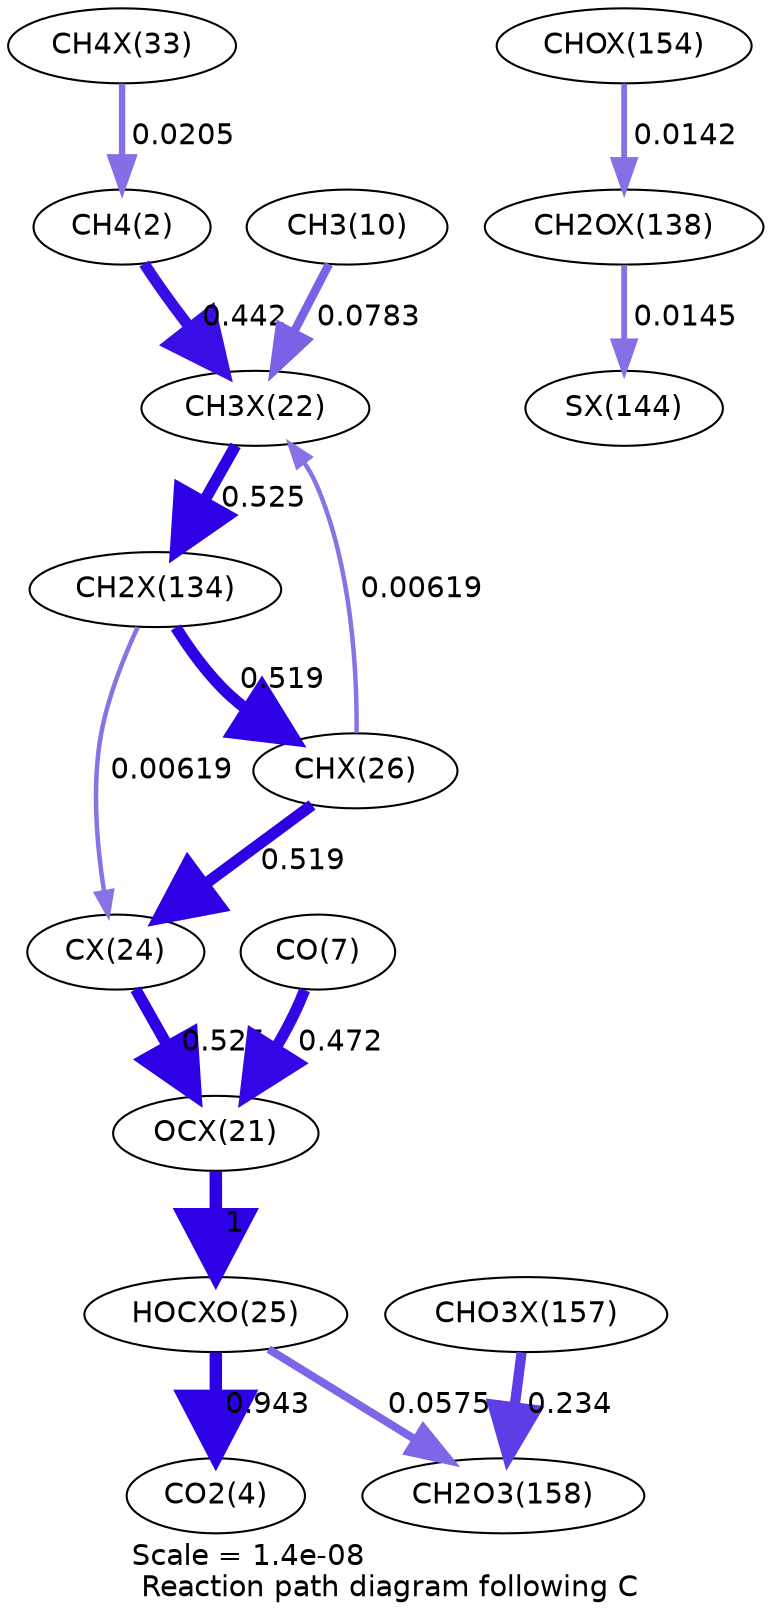 digraph reaction_paths {
center=1;
s41 -> s4[fontname="Helvetica", penwidth=3.06, arrowsize=1.53, color="0.7, 0.52, 0.9"
, label=" 0.0205"];
s4 -> s35[fontname="Helvetica", penwidth=5.38, arrowsize=2.69, color="0.7, 0.942, 0.9"
, label=" 0.442"];
s12 -> s35[fontname="Helvetica", penwidth=4.08, arrowsize=2.04, color="0.7, 0.578, 0.9"
, label=" 0.0783"];
s35 -> s49[fontname="Helvetica", penwidth=5.51, arrowsize=2.76, color="0.7, 1.03, 0.9"
, label=" 0.525"];
s39 -> s35[fontname="Helvetica", penwidth=2.16, arrowsize=1.08, color="0.7, 0.506, 0.9"
, label=" 0.00619"];
s49 -> s39[fontname="Helvetica", penwidth=5.51, arrowsize=2.75, color="0.7, 1.02, 0.9"
, label=" 0.519"];
s49 -> s37[fontname="Helvetica", penwidth=2.16, arrowsize=1.08, color="0.7, 0.506, 0.9"
, label=" 0.00619"];
s39 -> s37[fontname="Helvetica", penwidth=5.5, arrowsize=2.75, color="0.7, 1.02, 0.9"
, label=" 0.519"];
s37 -> s34[fontname="Helvetica", penwidth=5.51, arrowsize=2.76, color="0.7, 1.03, 0.9"
, label=" 0.525"];
s9 -> s34[fontname="Helvetica", penwidth=5.43, arrowsize=2.72, color="0.7, 0.972, 0.9"
, label=" 0.472"];
s34 -> s38[fontname="Helvetica", penwidth=6, arrowsize=3, color="0.7, 1.5, 0.9"
, label=" 1"];
s38 -> s6[fontname="Helvetica", penwidth=5.96, arrowsize=2.98, color="0.7, 1.44, 0.9"
, label=" 0.943"];
s38 -> s29[fontname="Helvetica", penwidth=3.84, arrowsize=1.92, color="0.7, 0.557, 0.9"
, label=" 0.0575"];
s56 -> s29[fontname="Helvetica", penwidth=4.9, arrowsize=2.45, color="0.7, 0.734, 0.9"
, label=" 0.234"];
s55 -> s51[fontname="Helvetica", penwidth=2.79, arrowsize=1.4, color="0.7, 0.514, 0.9"
, label=" 0.0142"];
s51 -> s53[fontname="Helvetica", penwidth=2.8, arrowsize=1.4, color="0.7, 0.514, 0.9"
, label=" 0.0145"];
s4 [ fontname="Helvetica", label="CH4(2)"];
s6 [ fontname="Helvetica", label="CO2(4)"];
s9 [ fontname="Helvetica", label="CO(7)"];
s12 [ fontname="Helvetica", label="CH3(10)"];
s29 [ fontname="Helvetica", label="CH2O3(158)"];
s34 [ fontname="Helvetica", label="OCX(21)"];
s35 [ fontname="Helvetica", label="CH3X(22)"];
s37 [ fontname="Helvetica", label="CX(24)"];
s38 [ fontname="Helvetica", label="HOCXO(25)"];
s39 [ fontname="Helvetica", label="CHX(26)"];
s41 [ fontname="Helvetica", label="CH4X(33)"];
s49 [ fontname="Helvetica", label="CH2X(134)"];
s51 [ fontname="Helvetica", label="CH2OX(138)"];
s53 [ fontname="Helvetica", label="SX(144)"];
s55 [ fontname="Helvetica", label="CHOX(154)"];
s56 [ fontname="Helvetica", label="CHO3X(157)"];
 label = "Scale = 1.4e-08\l Reaction path diagram following C";
 fontname = "Helvetica";
}
